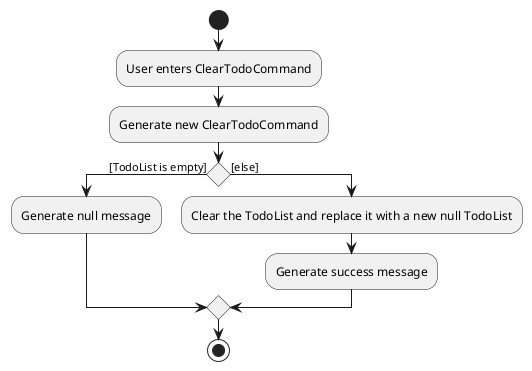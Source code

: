 @startuml
start
:User enters ClearTodoCommand;
:Generate new ClearTodoCommand;
    if () then ([TodoList is empty])
        :Generate null message;
    else ([else])
        :Clear the TodoList and replace it with a new null TodoList;
        :Generate success message;
    endif
stop
@enduml
